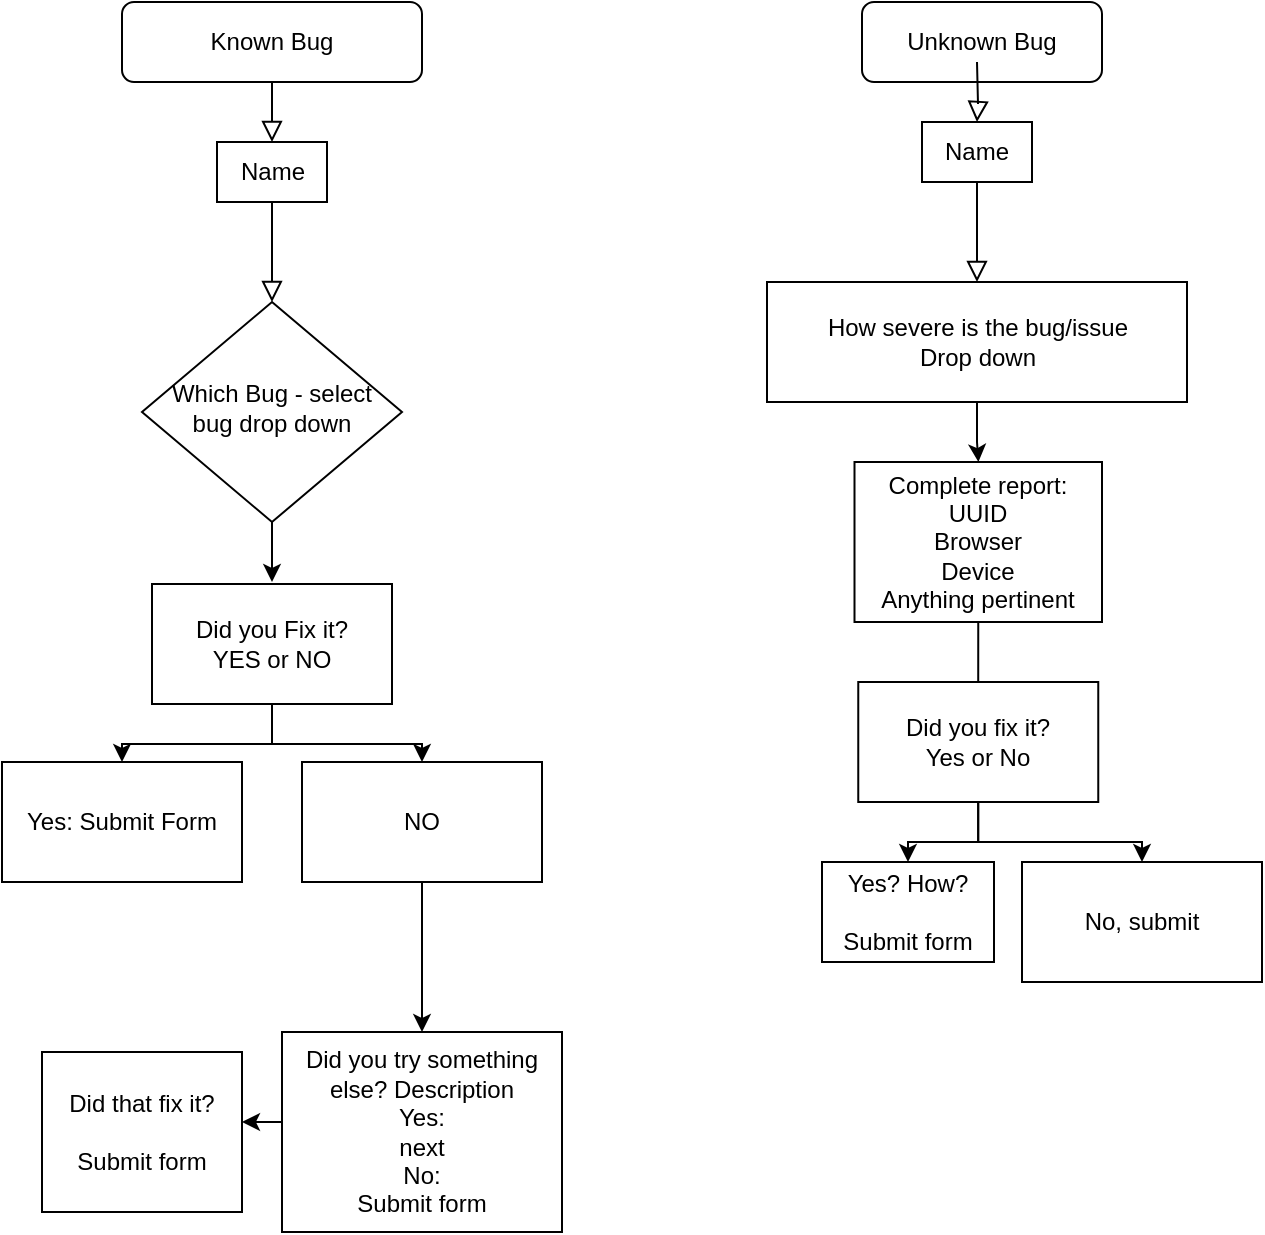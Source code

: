 <mxfile version="13.10.0" type="github">
  <diagram id="C5RBs43oDa-KdzZeNtuy" name="Page-1">
    <mxGraphModel dx="981" dy="532" grid="1" gridSize="10" guides="1" tooltips="1" connect="1" arrows="1" fold="1" page="1" pageScale="1" pageWidth="827" pageHeight="1169" math="0" shadow="0">
      <root>
        <mxCell id="WIyWlLk6GJQsqaUBKTNV-0" />
        <mxCell id="WIyWlLk6GJQsqaUBKTNV-1" parent="WIyWlLk6GJQsqaUBKTNV-0" />
        <mxCell id="WIyWlLk6GJQsqaUBKTNV-2" value="" style="rounded=0;html=1;jettySize=auto;orthogonalLoop=1;fontSize=11;endArrow=block;endFill=0;endSize=8;strokeWidth=1;shadow=0;labelBackgroundColor=none;edgeStyle=orthogonalEdgeStyle;" parent="WIyWlLk6GJQsqaUBKTNV-1" source="2VTFhL4hok4eLgKgsQ4v-9" target="WIyWlLk6GJQsqaUBKTNV-6" edge="1">
          <mxGeometry relative="1" as="geometry" />
        </mxCell>
        <mxCell id="WIyWlLk6GJQsqaUBKTNV-3" value="Known Bug" style="rounded=1;whiteSpace=wrap;html=1;fontSize=12;glass=0;strokeWidth=1;shadow=0;" parent="WIyWlLk6GJQsqaUBKTNV-1" vertex="1">
          <mxGeometry x="160" y="20" width="150" height="40" as="geometry" />
        </mxCell>
        <mxCell id="2VTFhL4hok4eLgKgsQ4v-1" value="" style="edgeStyle=orthogonalEdgeStyle;rounded=0;orthogonalLoop=1;jettySize=auto;html=1;" edge="1" parent="WIyWlLk6GJQsqaUBKTNV-1" source="WIyWlLk6GJQsqaUBKTNV-6">
          <mxGeometry relative="1" as="geometry">
            <mxPoint x="235" y="310" as="targetPoint" />
          </mxGeometry>
        </mxCell>
        <mxCell id="WIyWlLk6GJQsqaUBKTNV-6" value="Which Bug - select bug drop down" style="rhombus;whiteSpace=wrap;html=1;shadow=0;fontFamily=Helvetica;fontSize=12;align=center;strokeWidth=1;spacing=6;spacingTop=-4;" parent="WIyWlLk6GJQsqaUBKTNV-1" vertex="1">
          <mxGeometry x="170" y="170" width="130" height="110" as="geometry" />
        </mxCell>
        <mxCell id="2VTFhL4hok4eLgKgsQ4v-0" value="Unknown Bug" style="rounded=1;whiteSpace=wrap;html=1;fontSize=12;glass=0;strokeWidth=1;shadow=0;" vertex="1" parent="WIyWlLk6GJQsqaUBKTNV-1">
          <mxGeometry x="530" y="20" width="120" height="40" as="geometry" />
        </mxCell>
        <mxCell id="2VTFhL4hok4eLgKgsQ4v-26" value="" style="edgeStyle=orthogonalEdgeStyle;rounded=0;orthogonalLoop=1;jettySize=auto;html=1;" edge="1" parent="WIyWlLk6GJQsqaUBKTNV-1" source="2VTFhL4hok4eLgKgsQ4v-2" target="2VTFhL4hok4eLgKgsQ4v-13">
          <mxGeometry relative="1" as="geometry" />
        </mxCell>
        <mxCell id="2VTFhL4hok4eLgKgsQ4v-28" value="" style="edgeStyle=orthogonalEdgeStyle;rounded=0;orthogonalLoop=1;jettySize=auto;html=1;" edge="1" parent="WIyWlLk6GJQsqaUBKTNV-1" source="2VTFhL4hok4eLgKgsQ4v-2" target="2VTFhL4hok4eLgKgsQ4v-27">
          <mxGeometry relative="1" as="geometry" />
        </mxCell>
        <mxCell id="2VTFhL4hok4eLgKgsQ4v-2" value="&lt;div&gt;Did you Fix it?&lt;/div&gt;&lt;div&gt;YES or NO&lt;/div&gt;" style="rounded=0;whiteSpace=wrap;html=1;" vertex="1" parent="WIyWlLk6GJQsqaUBKTNV-1">
          <mxGeometry x="175" y="311" width="120" height="60" as="geometry" />
        </mxCell>
        <mxCell id="2VTFhL4hok4eLgKgsQ4v-9" value="Name" style="rounded=0;whiteSpace=wrap;html=1;" vertex="1" parent="WIyWlLk6GJQsqaUBKTNV-1">
          <mxGeometry x="207.5" y="90" width="55" height="30" as="geometry" />
        </mxCell>
        <mxCell id="2VTFhL4hok4eLgKgsQ4v-10" value="" style="rounded=0;html=1;jettySize=auto;orthogonalLoop=1;fontSize=11;endArrow=block;endFill=0;endSize=8;strokeWidth=1;shadow=0;labelBackgroundColor=none;edgeStyle=orthogonalEdgeStyle;" edge="1" parent="WIyWlLk6GJQsqaUBKTNV-1" source="WIyWlLk6GJQsqaUBKTNV-3" target="2VTFhL4hok4eLgKgsQ4v-9">
          <mxGeometry relative="1" as="geometry">
            <mxPoint x="235" y="60" as="sourcePoint" />
            <mxPoint x="235" y="170" as="targetPoint" />
          </mxGeometry>
        </mxCell>
        <mxCell id="2VTFhL4hok4eLgKgsQ4v-13" value="Yes: Submit Form" style="rounded=0;whiteSpace=wrap;html=1;" vertex="1" parent="WIyWlLk6GJQsqaUBKTNV-1">
          <mxGeometry x="100" y="400" width="120" height="60" as="geometry" />
        </mxCell>
        <mxCell id="2VTFhL4hok4eLgKgsQ4v-30" value="" style="edgeStyle=orthogonalEdgeStyle;rounded=0;orthogonalLoop=1;jettySize=auto;html=1;" edge="1" parent="WIyWlLk6GJQsqaUBKTNV-1" source="2VTFhL4hok4eLgKgsQ4v-27" target="2VTFhL4hok4eLgKgsQ4v-29">
          <mxGeometry relative="1" as="geometry">
            <Array as="points">
              <mxPoint x="310" y="480" />
              <mxPoint x="310" y="480" />
            </Array>
          </mxGeometry>
        </mxCell>
        <mxCell id="2VTFhL4hok4eLgKgsQ4v-27" value="NO" style="rounded=0;whiteSpace=wrap;html=1;" vertex="1" parent="WIyWlLk6GJQsqaUBKTNV-1">
          <mxGeometry x="250" y="400" width="120" height="60" as="geometry" />
        </mxCell>
        <mxCell id="2VTFhL4hok4eLgKgsQ4v-37" style="edgeStyle=orthogonalEdgeStyle;rounded=0;orthogonalLoop=1;jettySize=auto;html=1;" edge="1" parent="WIyWlLk6GJQsqaUBKTNV-1" source="2VTFhL4hok4eLgKgsQ4v-29">
          <mxGeometry relative="1" as="geometry">
            <mxPoint x="220" y="580" as="targetPoint" />
            <Array as="points">
              <mxPoint x="230" y="580" />
              <mxPoint x="230" y="580" />
            </Array>
          </mxGeometry>
        </mxCell>
        <mxCell id="2VTFhL4hok4eLgKgsQ4v-29" value="&lt;div&gt;Did you try something else? Description&lt;br&gt;Yes: &lt;br&gt;&lt;/div&gt;&lt;div&gt;next&lt;br&gt;No:&lt;br&gt;Submit form&lt;br&gt;&lt;/div&gt;" style="rounded=0;whiteSpace=wrap;html=1;" vertex="1" parent="WIyWlLk6GJQsqaUBKTNV-1">
          <mxGeometry x="240" y="535" width="140" height="100" as="geometry" />
        </mxCell>
        <mxCell id="2VTFhL4hok4eLgKgsQ4v-35" value="&lt;div&gt;Did that fix it?&lt;/div&gt;&lt;div&gt;&lt;br&gt;&lt;/div&gt;&lt;div&gt;Submit form&lt;br&gt;&lt;/div&gt;" style="rounded=0;whiteSpace=wrap;html=1;" vertex="1" parent="WIyWlLk6GJQsqaUBKTNV-1">
          <mxGeometry x="120" y="545" width="100" height="80" as="geometry" />
        </mxCell>
        <mxCell id="2VTFhL4hok4eLgKgsQ4v-38" value="" style="rounded=0;html=1;jettySize=auto;orthogonalLoop=1;fontSize=11;endArrow=block;endFill=0;endSize=8;strokeWidth=1;shadow=0;labelBackgroundColor=none;edgeStyle=orthogonalEdgeStyle;" edge="1" parent="WIyWlLk6GJQsqaUBKTNV-1" source="2VTFhL4hok4eLgKgsQ4v-39">
          <mxGeometry relative="1" as="geometry">
            <mxPoint x="587.5" y="160" as="targetPoint" />
          </mxGeometry>
        </mxCell>
        <mxCell id="2VTFhL4hok4eLgKgsQ4v-39" value="Name" style="rounded=0;whiteSpace=wrap;html=1;" vertex="1" parent="WIyWlLk6GJQsqaUBKTNV-1">
          <mxGeometry x="560" y="80" width="55" height="30" as="geometry" />
        </mxCell>
        <mxCell id="2VTFhL4hok4eLgKgsQ4v-40" value="" style="rounded=0;html=1;jettySize=auto;orthogonalLoop=1;fontSize=11;endArrow=block;endFill=0;endSize=8;strokeWidth=1;shadow=0;labelBackgroundColor=none;edgeStyle=orthogonalEdgeStyle;" edge="1" parent="WIyWlLk6GJQsqaUBKTNV-1" target="2VTFhL4hok4eLgKgsQ4v-39">
          <mxGeometry relative="1" as="geometry">
            <mxPoint x="587.5" y="50" as="sourcePoint" />
            <mxPoint x="587.5" y="160" as="targetPoint" />
          </mxGeometry>
        </mxCell>
        <mxCell id="2VTFhL4hok4eLgKgsQ4v-50" value="" style="edgeStyle=orthogonalEdgeStyle;rounded=0;orthogonalLoop=1;jettySize=auto;html=1;" edge="1" parent="WIyWlLk6GJQsqaUBKTNV-1" source="2VTFhL4hok4eLgKgsQ4v-43" target="2VTFhL4hok4eLgKgsQ4v-49">
          <mxGeometry relative="1" as="geometry" />
        </mxCell>
        <mxCell id="2VTFhL4hok4eLgKgsQ4v-43" value="How severe is the bug/issue&lt;br&gt;Drop down" style="rounded=0;whiteSpace=wrap;html=1;" vertex="1" parent="WIyWlLk6GJQsqaUBKTNV-1">
          <mxGeometry x="482.5" y="160" width="210" height="60" as="geometry" />
        </mxCell>
        <mxCell id="2VTFhL4hok4eLgKgsQ4v-54" value="" style="edgeStyle=orthogonalEdgeStyle;rounded=0;orthogonalLoop=1;jettySize=auto;html=1;exitX=0.5;exitY=1;exitDx=0;exitDy=0;entryX=0.583;entryY=0;entryDx=0;entryDy=0;entryPerimeter=0;" edge="1" parent="WIyWlLk6GJQsqaUBKTNV-1" source="2VTFhL4hok4eLgKgsQ4v-49" target="2VTFhL4hok4eLgKgsQ4v-44">
          <mxGeometry relative="1" as="geometry">
            <Array as="points">
              <mxPoint x="588" y="380" />
            </Array>
          </mxGeometry>
        </mxCell>
        <mxCell id="2VTFhL4hok4eLgKgsQ4v-56" value="" style="edgeStyle=orthogonalEdgeStyle;rounded=0;orthogonalLoop=1;jettySize=auto;html=1;" edge="1" parent="WIyWlLk6GJQsqaUBKTNV-1" source="2VTFhL4hok4eLgKgsQ4v-44" target="2VTFhL4hok4eLgKgsQ4v-55">
          <mxGeometry relative="1" as="geometry" />
        </mxCell>
        <mxCell id="2VTFhL4hok4eLgKgsQ4v-44" value="Did you fix it? &lt;br&gt;Yes or No" style="whiteSpace=wrap;html=1;rounded=0;" vertex="1" parent="WIyWlLk6GJQsqaUBKTNV-1">
          <mxGeometry x="528.13" y="360" width="120" height="60" as="geometry" />
        </mxCell>
        <mxCell id="2VTFhL4hok4eLgKgsQ4v-49" value="Complete report:&lt;br&gt;&lt;div&gt;UUID&lt;/div&gt;&lt;div&gt;Browser&lt;/div&gt;&lt;div&gt;Device&lt;/div&gt;&lt;div&gt;Anything pertinent&lt;br&gt;&lt;/div&gt;" style="whiteSpace=wrap;html=1;rounded=0;" vertex="1" parent="WIyWlLk6GJQsqaUBKTNV-1">
          <mxGeometry x="526.25" y="250" width="123.75" height="80" as="geometry" />
        </mxCell>
        <mxCell id="2VTFhL4hok4eLgKgsQ4v-55" value="Yes? How?&lt;br&gt;&lt;br&gt;Submit form" style="whiteSpace=wrap;html=1;rounded=0;" vertex="1" parent="WIyWlLk6GJQsqaUBKTNV-1">
          <mxGeometry x="510" y="450" width="86" height="50" as="geometry" />
        </mxCell>
        <mxCell id="2VTFhL4hok4eLgKgsQ4v-59" value="No, submit" style="rounded=0;whiteSpace=wrap;html=1;" vertex="1" parent="WIyWlLk6GJQsqaUBKTNV-1">
          <mxGeometry x="610" y="450" width="120" height="60" as="geometry" />
        </mxCell>
        <mxCell id="2VTFhL4hok4eLgKgsQ4v-60" value="" style="edgeStyle=orthogonalEdgeStyle;rounded=0;orthogonalLoop=1;jettySize=auto;html=1;" edge="1" parent="WIyWlLk6GJQsqaUBKTNV-1" source="2VTFhL4hok4eLgKgsQ4v-44" target="2VTFhL4hok4eLgKgsQ4v-59">
          <mxGeometry relative="1" as="geometry">
            <Array as="points">
              <mxPoint x="588" y="440" />
              <mxPoint x="670" y="440" />
            </Array>
          </mxGeometry>
        </mxCell>
      </root>
    </mxGraphModel>
  </diagram>
</mxfile>
